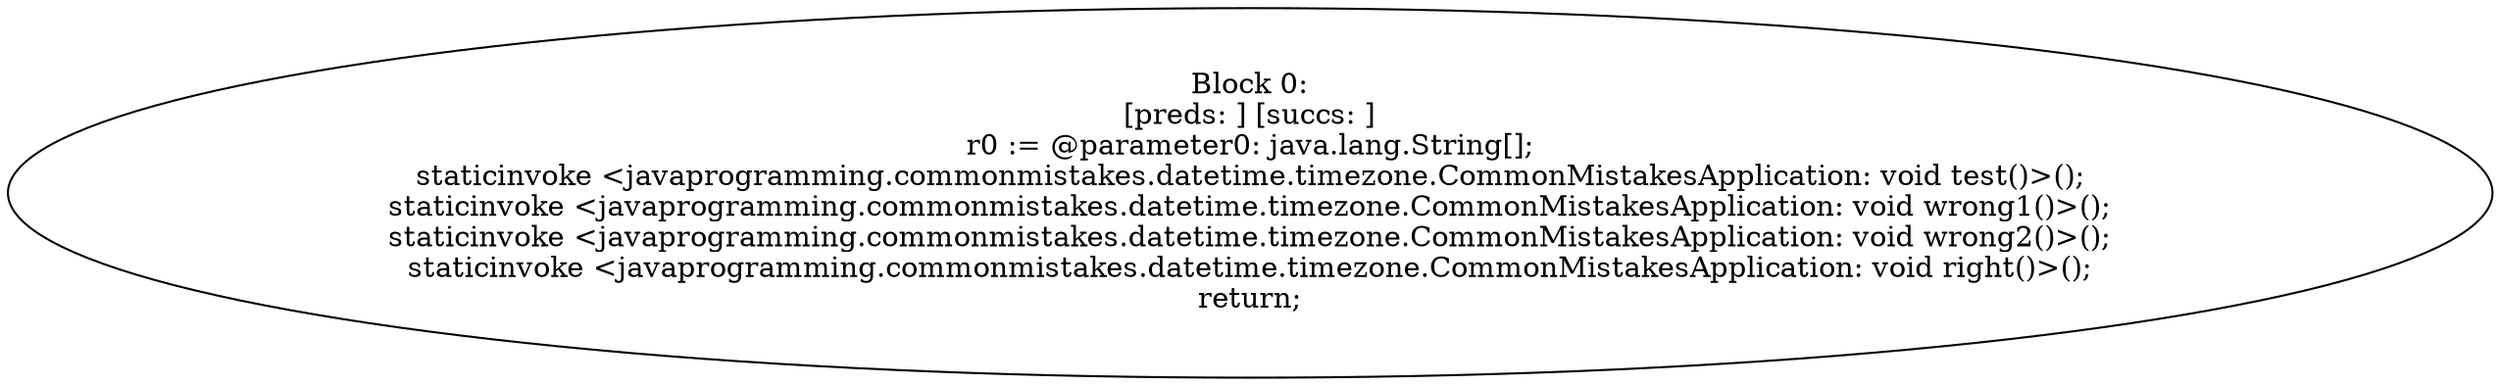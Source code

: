 digraph "unitGraph" {
    "Block 0:
[preds: ] [succs: ]
r0 := @parameter0: java.lang.String[];
staticinvoke <javaprogramming.commonmistakes.datetime.timezone.CommonMistakesApplication: void test()>();
staticinvoke <javaprogramming.commonmistakes.datetime.timezone.CommonMistakesApplication: void wrong1()>();
staticinvoke <javaprogramming.commonmistakes.datetime.timezone.CommonMistakesApplication: void wrong2()>();
staticinvoke <javaprogramming.commonmistakes.datetime.timezone.CommonMistakesApplication: void right()>();
return;
"
}
